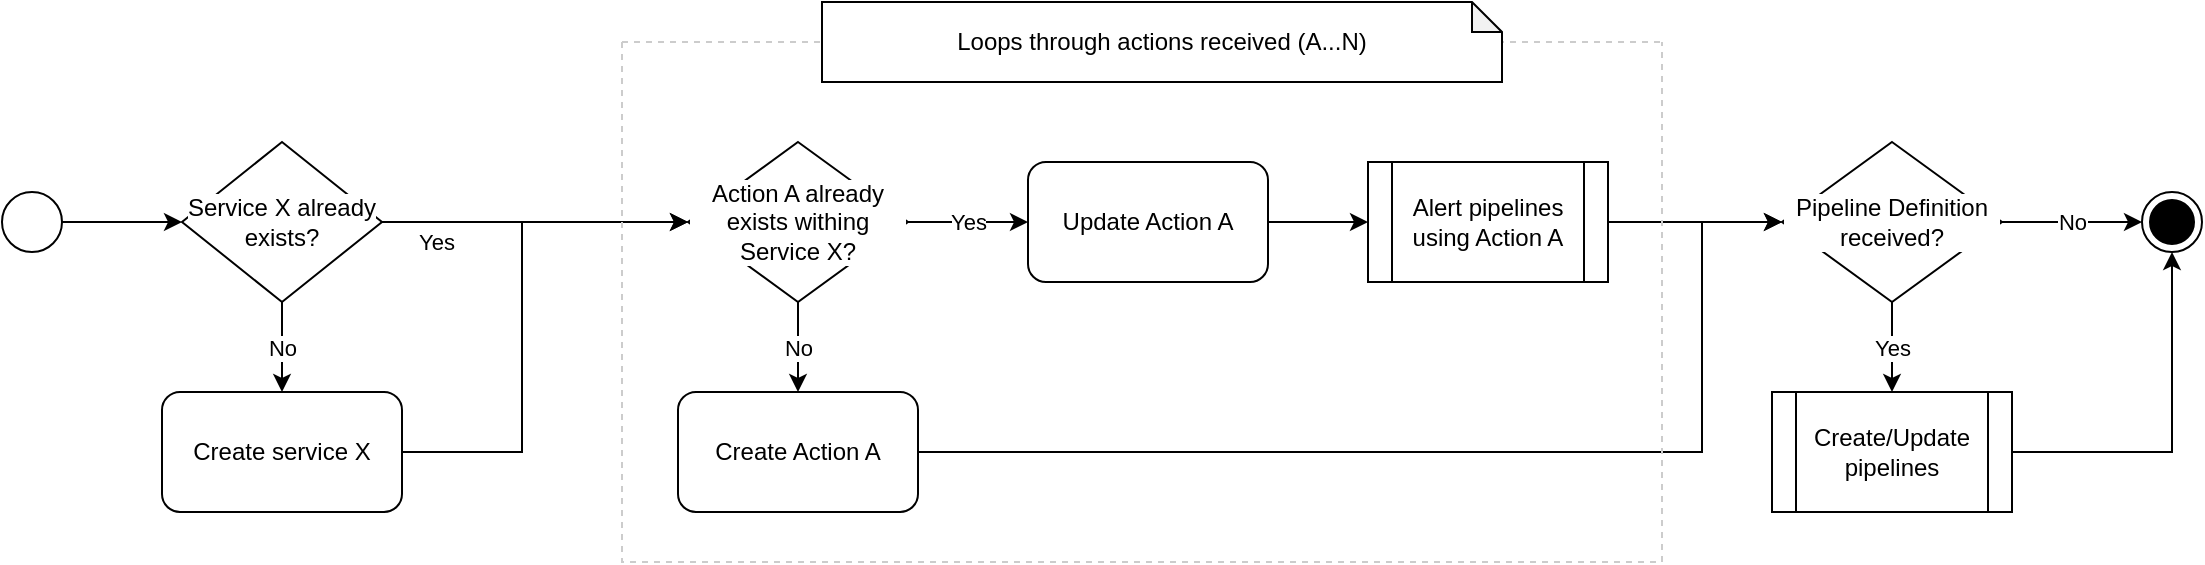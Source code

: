<mxfile version="20.3.0" type="device"><diagram id="c6Sp677uzTO-WtfNtztD" name="Página-1"><mxGraphModel dx="1185" dy="714" grid="1" gridSize="10" guides="1" tooltips="1" connect="1" arrows="1" fold="1" page="1" pageScale="1" pageWidth="1169" pageHeight="827" math="0" shadow="0"><root><mxCell id="0"/><mxCell id="1" parent="0"/><mxCell id="Q55TfDoNjCjdauiXFIu0-11" style="edgeStyle=orthogonalEdgeStyle;rounded=0;orthogonalLoop=1;jettySize=auto;html=1;entryX=0;entryY=0.5;entryDx=0;entryDy=0;" edge="1" parent="1" source="Q55TfDoNjCjdauiXFIu0-1" target="Q55TfDoNjCjdauiXFIu0-5"><mxGeometry relative="1" as="geometry"/></mxCell><mxCell id="Q55TfDoNjCjdauiXFIu0-1" value="" style="ellipse;fillColor=#ffffff;strokeColor=#000000;" vertex="1" parent="1"><mxGeometry x="40" y="135" width="30" height="30" as="geometry"/></mxCell><mxCell id="Q55TfDoNjCjdauiXFIu0-2" value="" style="ellipse;html=1;shape=endState;fillColor=strokeColor;" vertex="1" parent="1"><mxGeometry x="1110" y="135" width="30" height="30" as="geometry"/></mxCell><mxCell id="Q55TfDoNjCjdauiXFIu0-14" style="edgeStyle=orthogonalEdgeStyle;rounded=0;orthogonalLoop=1;jettySize=auto;html=1;entryX=0;entryY=0.5;entryDx=0;entryDy=0;" edge="1" parent="1" source="Q55TfDoNjCjdauiXFIu0-4" target="Q55TfDoNjCjdauiXFIu0-7"><mxGeometry relative="1" as="geometry"><Array as="points"><mxPoint x="300" y="265"/><mxPoint x="300" y="150"/></Array></mxGeometry></mxCell><mxCell id="Q55TfDoNjCjdauiXFIu0-4" value="Create service X" style="rounded=1;whiteSpace=wrap;html=1;" vertex="1" parent="1"><mxGeometry x="120" y="235" width="120" height="60" as="geometry"/></mxCell><mxCell id="Q55TfDoNjCjdauiXFIu0-12" value="No" style="edgeStyle=orthogonalEdgeStyle;rounded=0;orthogonalLoop=1;jettySize=auto;html=1;entryX=0.5;entryY=0;entryDx=0;entryDy=0;" edge="1" parent="1" source="Q55TfDoNjCjdauiXFIu0-5" target="Q55TfDoNjCjdauiXFIu0-4"><mxGeometry relative="1" as="geometry"/></mxCell><mxCell id="Q55TfDoNjCjdauiXFIu0-13" value="Yes" style="edgeStyle=orthogonalEdgeStyle;rounded=0;orthogonalLoop=1;jettySize=auto;html=1;entryX=0;entryY=0.5;entryDx=0;entryDy=0;" edge="1" parent="1" source="Q55TfDoNjCjdauiXFIu0-5" target="Q55TfDoNjCjdauiXFIu0-7"><mxGeometry x="-0.647" y="-10" relative="1" as="geometry"><mxPoint as="offset"/></mxGeometry></mxCell><mxCell id="Q55TfDoNjCjdauiXFIu0-5" value="&lt;span style=&quot;background-color: rgb(255, 255, 255);&quot;&gt;Service X already exists?&lt;/span&gt;" style="rhombus;whiteSpace=wrap;html=1;" vertex="1" parent="1"><mxGeometry x="130" y="110" width="100" height="80" as="geometry"/></mxCell><mxCell id="Q55TfDoNjCjdauiXFIu0-15" value="No" style="edgeStyle=orthogonalEdgeStyle;rounded=0;orthogonalLoop=1;jettySize=auto;html=1;entryX=0.5;entryY=0;entryDx=0;entryDy=0;" edge="1" parent="1" source="Q55TfDoNjCjdauiXFIu0-7" target="Q55TfDoNjCjdauiXFIu0-9"><mxGeometry relative="1" as="geometry"/></mxCell><mxCell id="Q55TfDoNjCjdauiXFIu0-16" value="Yes" style="edgeStyle=orthogonalEdgeStyle;rounded=0;orthogonalLoop=1;jettySize=auto;html=1;entryX=0;entryY=0.5;entryDx=0;entryDy=0;" edge="1" parent="1" source="Q55TfDoNjCjdauiXFIu0-7" target="Q55TfDoNjCjdauiXFIu0-10"><mxGeometry relative="1" as="geometry"/></mxCell><mxCell id="Q55TfDoNjCjdauiXFIu0-7" value="Action A already exists withing Service X?" style="rhombus;whiteSpace=wrap;html=1;labelBackgroundColor=#FFFFFF;" vertex="1" parent="1"><mxGeometry x="383" y="110" width="110" height="80" as="geometry"/></mxCell><mxCell id="Q55TfDoNjCjdauiXFIu0-21" style="edgeStyle=orthogonalEdgeStyle;rounded=0;orthogonalLoop=1;jettySize=auto;html=1;entryX=0;entryY=0.5;entryDx=0;entryDy=0;" edge="1" parent="1" source="Q55TfDoNjCjdauiXFIu0-9" target="Q55TfDoNjCjdauiXFIu0-20"><mxGeometry relative="1" as="geometry"><Array as="points"><mxPoint x="890" y="265"/><mxPoint x="890" y="150"/></Array></mxGeometry></mxCell><mxCell id="Q55TfDoNjCjdauiXFIu0-9" value="Create Action A" style="rounded=1;whiteSpace=wrap;html=1;" vertex="1" parent="1"><mxGeometry x="378" y="235" width="120" height="60" as="geometry"/></mxCell><mxCell id="Q55TfDoNjCjdauiXFIu0-23" style="edgeStyle=orthogonalEdgeStyle;rounded=0;orthogonalLoop=1;jettySize=auto;html=1;entryX=0;entryY=0.5;entryDx=0;entryDy=0;" edge="1" parent="1" source="Q55TfDoNjCjdauiXFIu0-10" target="Q55TfDoNjCjdauiXFIu0-19"><mxGeometry relative="1" as="geometry"/></mxCell><mxCell id="Q55TfDoNjCjdauiXFIu0-10" value="Update Action A" style="rounded=1;whiteSpace=wrap;html=1;" vertex="1" parent="1"><mxGeometry x="553" y="120" width="120" height="60" as="geometry"/></mxCell><mxCell id="Q55TfDoNjCjdauiXFIu0-24" style="edgeStyle=orthogonalEdgeStyle;rounded=0;orthogonalLoop=1;jettySize=auto;html=1;entryX=0;entryY=0.5;entryDx=0;entryDy=0;" edge="1" parent="1" source="Q55TfDoNjCjdauiXFIu0-19" target="Q55TfDoNjCjdauiXFIu0-20"><mxGeometry relative="1" as="geometry"><mxPoint x="930" y="150" as="targetPoint"/></mxGeometry></mxCell><mxCell id="Q55TfDoNjCjdauiXFIu0-19" value="Alert pipelines using Action A" style="shape=process;whiteSpace=wrap;html=1;backgroundOutline=1;labelBackgroundColor=#FFFFFF;" vertex="1" parent="1"><mxGeometry x="723" y="120" width="120" height="60" as="geometry"/></mxCell><mxCell id="Q55TfDoNjCjdauiXFIu0-26" value="Yes" style="edgeStyle=orthogonalEdgeStyle;rounded=0;orthogonalLoop=1;jettySize=auto;html=1;entryX=0.5;entryY=0;entryDx=0;entryDy=0;" edge="1" parent="1" source="Q55TfDoNjCjdauiXFIu0-20" target="Q55TfDoNjCjdauiXFIu0-25"><mxGeometry relative="1" as="geometry"/></mxCell><mxCell id="Q55TfDoNjCjdauiXFIu0-27" value="No" style="edgeStyle=orthogonalEdgeStyle;rounded=0;orthogonalLoop=1;jettySize=auto;html=1;entryX=0;entryY=0.5;entryDx=0;entryDy=0;" edge="1" parent="1" source="Q55TfDoNjCjdauiXFIu0-20" target="Q55TfDoNjCjdauiXFIu0-2"><mxGeometry relative="1" as="geometry"/></mxCell><mxCell id="Q55TfDoNjCjdauiXFIu0-20" value="Pipeline Definition received?" style="rhombus;whiteSpace=wrap;html=1;labelBackgroundColor=#FFFFFF;" vertex="1" parent="1"><mxGeometry x="930" y="110" width="110" height="80" as="geometry"/></mxCell><mxCell id="Q55TfDoNjCjdauiXFIu0-28" style="edgeStyle=orthogonalEdgeStyle;rounded=0;orthogonalLoop=1;jettySize=auto;html=1;entryX=0.5;entryY=1;entryDx=0;entryDy=0;" edge="1" parent="1" source="Q55TfDoNjCjdauiXFIu0-25" target="Q55TfDoNjCjdauiXFIu0-2"><mxGeometry relative="1" as="geometry"/></mxCell><mxCell id="Q55TfDoNjCjdauiXFIu0-25" value="Create/Update pipelines" style="shape=process;whiteSpace=wrap;html=1;backgroundOutline=1;labelBackgroundColor=#FFFFFF;" vertex="1" parent="1"><mxGeometry x="925" y="235" width="120" height="60" as="geometry"/></mxCell><mxCell id="Q55TfDoNjCjdauiXFIu0-29" value="" style="swimlane;startSize=0;labelBackgroundColor=#FFFFFF;dashed=1;shadow=0;strokeColor=#CCCCCC;" vertex="1" parent="1"><mxGeometry x="350" y="60" width="520" height="260" as="geometry"/></mxCell><mxCell id="Q55TfDoNjCjdauiXFIu0-8" value="Loops through actions received (A...N)" style="shape=note;whiteSpace=wrap;html=1;backgroundOutline=1;darkOpacity=0.05;labelBackgroundColor=#FFFFFF;size=15;" vertex="1" parent="1"><mxGeometry x="450" y="40" width="340" height="40" as="geometry"/></mxCell></root></mxGraphModel></diagram></mxfile>
